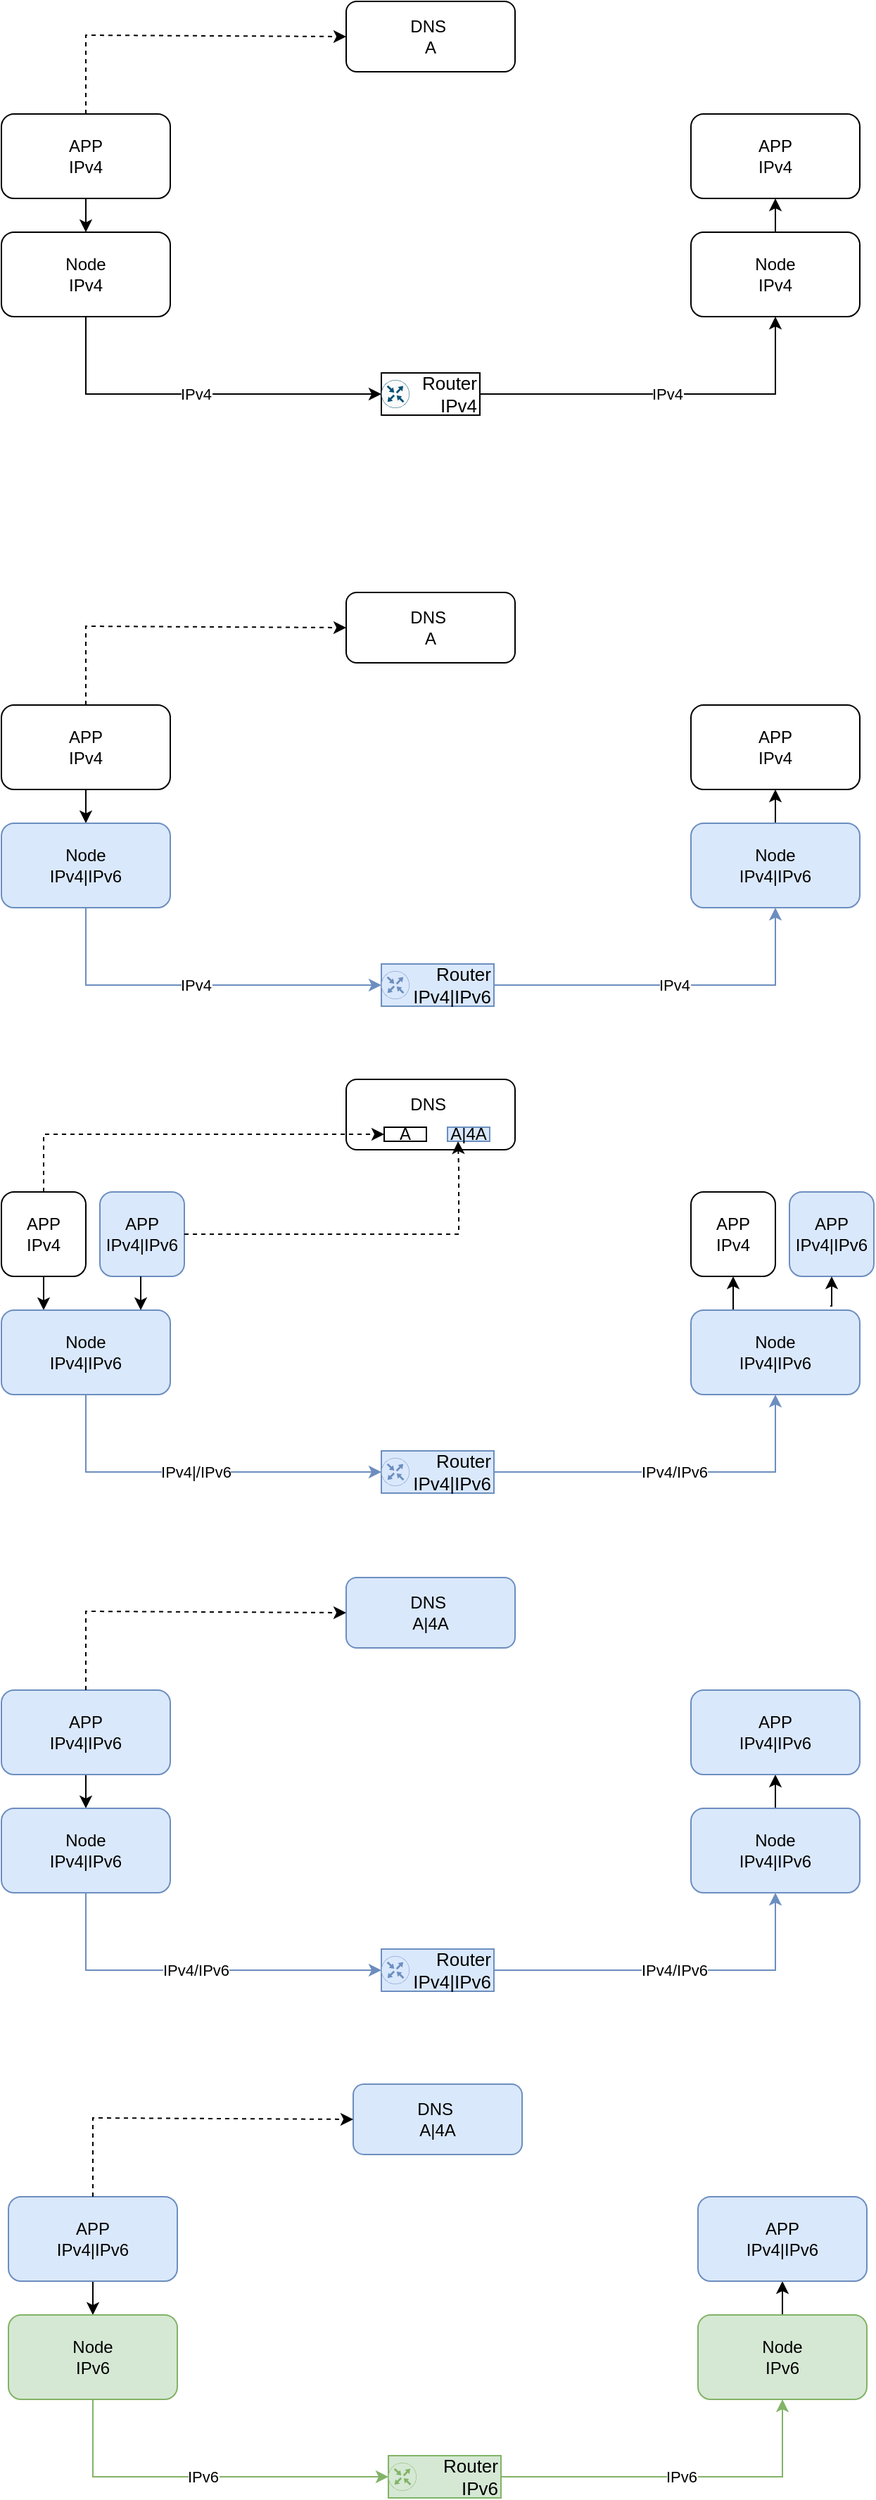 <mxfile version="24.2.5" type="github">
  <diagram name="Page-1" id="hf8vbC5gnfpXznW6TtMR">
    <mxGraphModel dx="954" dy="581" grid="1" gridSize="10" guides="1" tooltips="1" connect="1" arrows="1" fold="1" page="1" pageScale="1" pageWidth="850" pageHeight="1100" math="0" shadow="0">
      <root>
        <mxCell id="0" />
        <mxCell id="1" parent="0" />
        <mxCell id="I-ZQHCLHnSNSRRZjwJ6a-3" value="" style="edgeStyle=orthogonalEdgeStyle;rounded=0;orthogonalLoop=1;jettySize=auto;html=1;" parent="1" source="I-ZQHCLHnSNSRRZjwJ6a-1" target="I-ZQHCLHnSNSRRZjwJ6a-2" edge="1">
          <mxGeometry relative="1" as="geometry" />
        </mxCell>
        <mxCell id="I-ZQHCLHnSNSRRZjwJ6a-1" value="APP&lt;div data-sider-select-id=&quot;33506169-b03d-43fa-859e-f544d424c816&quot;&gt;IPv4&lt;/div&gt;" style="rounded=1;whiteSpace=wrap;html=1;" parent="1" vertex="1">
          <mxGeometry x="50" y="120" width="120" height="60" as="geometry" />
        </mxCell>
        <mxCell id="I-ZQHCLHnSNSRRZjwJ6a-2" value="Node&lt;div&gt;IPv4&lt;/div&gt;" style="whiteSpace=wrap;html=1;rounded=1;" parent="1" vertex="1">
          <mxGeometry x="50" y="204" width="120" height="60" as="geometry" />
        </mxCell>
        <mxCell id="I-ZQHCLHnSNSRRZjwJ6a-4" value="Router&lt;div style=&quot;font-size: 13px;&quot;&gt;IPv4&lt;/div&gt;" style="rounded=0;whiteSpace=wrap;html=1;fontSize=13;verticalAlign=middle;align=right;" parent="1" vertex="1">
          <mxGeometry x="320" y="304" width="70" height="30" as="geometry" />
        </mxCell>
        <mxCell id="I-ZQHCLHnSNSRRZjwJ6a-7" value="DNS&amp;nbsp;&lt;div&gt;A&lt;/div&gt;" style="rounded=1;whiteSpace=wrap;html=1;" parent="1" vertex="1">
          <mxGeometry x="295" y="40" width="120" height="50" as="geometry" />
        </mxCell>
        <mxCell id="I-ZQHCLHnSNSRRZjwJ6a-12" value="" style="edgeStyle=orthogonalEdgeStyle;rounded=0;orthogonalLoop=1;jettySize=auto;html=1;entryX=0.5;entryY=1;entryDx=0;entryDy=0;exitX=0.5;exitY=0;exitDx=0;exitDy=0;" parent="1" source="I-ZQHCLHnSNSRRZjwJ6a-14" target="I-ZQHCLHnSNSRRZjwJ6a-13" edge="1">
          <mxGeometry relative="1" as="geometry">
            <mxPoint x="690" y="184" as="sourcePoint" />
          </mxGeometry>
        </mxCell>
        <mxCell id="I-ZQHCLHnSNSRRZjwJ6a-13" value="APP&lt;div data-sider-select-id=&quot;33506169-b03d-43fa-859e-f544d424c816&quot;&gt;IPv4&lt;/div&gt;" style="rounded=1;whiteSpace=wrap;html=1;" parent="1" vertex="1">
          <mxGeometry x="540" y="120" width="120" height="60" as="geometry" />
        </mxCell>
        <mxCell id="I-ZQHCLHnSNSRRZjwJ6a-14" value="Node&lt;div&gt;IPv4&lt;/div&gt;" style="whiteSpace=wrap;html=1;rounded=1;" parent="1" vertex="1">
          <mxGeometry x="540" y="204" width="120" height="60" as="geometry" />
        </mxCell>
        <mxCell id="I-ZQHCLHnSNSRRZjwJ6a-19" value="" style="sketch=0;points=[[0.5,0,0],[1,0.5,0],[0.5,1,0],[0,0.5,0],[0.145,0.145,0],[0.856,0.145,0],[0.855,0.856,0],[0.145,0.855,0]];verticalLabelPosition=bottom;html=1;verticalAlign=top;aspect=fixed;align=center;pointerEvents=1;shape=mxgraph.cisco19.rect;prIcon=router;fillColor=#FAFAFA;strokeColor=#005073;" parent="1" vertex="1">
          <mxGeometry x="320" y="309" width="20" height="20" as="geometry" />
        </mxCell>
        <mxCell id="I-ZQHCLHnSNSRRZjwJ6a-22" value="IPv4" style="endArrow=classic;html=1;rounded=0;exitX=1;exitY=0.5;exitDx=0;exitDy=0;entryX=0.5;entryY=1;entryDx=0;entryDy=0;" parent="1" source="I-ZQHCLHnSNSRRZjwJ6a-4" target="I-ZQHCLHnSNSRRZjwJ6a-14" edge="1">
          <mxGeometry width="50" height="50" relative="1" as="geometry">
            <mxPoint x="415" y="324" as="sourcePoint" />
            <mxPoint x="465" y="274" as="targetPoint" />
            <Array as="points">
              <mxPoint x="600" y="319" />
            </Array>
          </mxGeometry>
        </mxCell>
        <mxCell id="I-ZQHCLHnSNSRRZjwJ6a-23" value="IPv4" style="endArrow=classic;html=1;rounded=0;exitX=0.5;exitY=1;exitDx=0;exitDy=0;entryX=0;entryY=0.5;entryDx=0;entryDy=0;" parent="1" source="I-ZQHCLHnSNSRRZjwJ6a-2" target="I-ZQHCLHnSNSRRZjwJ6a-4" edge="1">
          <mxGeometry width="50" height="50" relative="1" as="geometry">
            <mxPoint x="140" y="404" as="sourcePoint" />
            <mxPoint x="190" y="354" as="targetPoint" />
            <Array as="points">
              <mxPoint x="110" y="319" />
            </Array>
          </mxGeometry>
        </mxCell>
        <mxCell id="gsKdTAAplyLeZxzxBcaJ-2" value="" style="endArrow=classic;html=1;rounded=0;exitX=0.5;exitY=0;exitDx=0;exitDy=0;entryX=0;entryY=0.5;entryDx=0;entryDy=0;dashed=1;" edge="1" parent="1" source="I-ZQHCLHnSNSRRZjwJ6a-1" target="I-ZQHCLHnSNSRRZjwJ6a-7">
          <mxGeometry width="50" height="50" relative="1" as="geometry">
            <mxPoint x="390" y="234" as="sourcePoint" />
            <mxPoint x="440" y="184" as="targetPoint" />
            <Array as="points">
              <mxPoint x="110" y="64" />
            </Array>
          </mxGeometry>
        </mxCell>
        <mxCell id="gsKdTAAplyLeZxzxBcaJ-4" value="" style="edgeStyle=orthogonalEdgeStyle;rounded=0;orthogonalLoop=1;jettySize=auto;html=1;" edge="1" parent="1" source="gsKdTAAplyLeZxzxBcaJ-5" target="gsKdTAAplyLeZxzxBcaJ-6">
          <mxGeometry relative="1" as="geometry" />
        </mxCell>
        <mxCell id="gsKdTAAplyLeZxzxBcaJ-5" value="APP&lt;div data-sider-select-id=&quot;33506169-b03d-43fa-859e-f544d424c816&quot;&gt;IPv4&lt;/div&gt;" style="rounded=1;whiteSpace=wrap;html=1;" vertex="1" parent="1">
          <mxGeometry x="50" y="540" width="120" height="60" as="geometry" />
        </mxCell>
        <mxCell id="gsKdTAAplyLeZxzxBcaJ-6" value="Node&lt;div&gt;IPv4|IPv6&lt;/div&gt;" style="whiteSpace=wrap;html=1;rounded=1;fillColor=#dae8fc;strokeColor=#6c8ebf;" vertex="1" parent="1">
          <mxGeometry x="50" y="624" width="120" height="60" as="geometry" />
        </mxCell>
        <mxCell id="gsKdTAAplyLeZxzxBcaJ-7" value="Router&lt;div style=&quot;font-size: 13px;&quot;&gt;IPv4|IPv6&lt;/div&gt;" style="rounded=0;whiteSpace=wrap;html=1;fontSize=13;verticalAlign=middle;align=right;fillColor=#dae8fc;strokeColor=#6c8ebf;" vertex="1" parent="1">
          <mxGeometry x="320" y="724" width="80" height="30" as="geometry" />
        </mxCell>
        <mxCell id="gsKdTAAplyLeZxzxBcaJ-8" value="DNS&amp;nbsp;&lt;div&gt;A&lt;/div&gt;" style="rounded=1;whiteSpace=wrap;html=1;" vertex="1" parent="1">
          <mxGeometry x="295" y="460" width="120" height="50" as="geometry" />
        </mxCell>
        <mxCell id="gsKdTAAplyLeZxzxBcaJ-9" value="" style="edgeStyle=orthogonalEdgeStyle;rounded=0;orthogonalLoop=1;jettySize=auto;html=1;entryX=0.5;entryY=1;entryDx=0;entryDy=0;exitX=0.5;exitY=0;exitDx=0;exitDy=0;" edge="1" parent="1" source="gsKdTAAplyLeZxzxBcaJ-11" target="gsKdTAAplyLeZxzxBcaJ-10">
          <mxGeometry relative="1" as="geometry">
            <mxPoint x="690" y="604" as="sourcePoint" />
          </mxGeometry>
        </mxCell>
        <mxCell id="gsKdTAAplyLeZxzxBcaJ-10" value="APP&lt;div data-sider-select-id=&quot;33506169-b03d-43fa-859e-f544d424c816&quot;&gt;IPv4&lt;/div&gt;" style="rounded=1;whiteSpace=wrap;html=1;" vertex="1" parent="1">
          <mxGeometry x="540" y="540" width="120" height="60" as="geometry" />
        </mxCell>
        <mxCell id="gsKdTAAplyLeZxzxBcaJ-11" value="Node&lt;div&gt;IPv4|IPv6&lt;/div&gt;" style="whiteSpace=wrap;html=1;rounded=1;fillColor=#dae8fc;strokeColor=#6c8ebf;" vertex="1" parent="1">
          <mxGeometry x="540" y="624" width="120" height="60" as="geometry" />
        </mxCell>
        <mxCell id="gsKdTAAplyLeZxzxBcaJ-12" value="" style="sketch=0;points=[[0.5,0,0],[1,0.5,0],[0.5,1,0],[0,0.5,0],[0.145,0.145,0],[0.856,0.145,0],[0.855,0.856,0],[0.145,0.855,0]];verticalLabelPosition=bottom;html=1;verticalAlign=top;aspect=fixed;align=center;pointerEvents=1;shape=mxgraph.cisco19.rect;prIcon=router;fillColor=#dae8fc;strokeColor=#6c8ebf;" vertex="1" parent="1">
          <mxGeometry x="320" y="729" width="20" height="20" as="geometry" />
        </mxCell>
        <mxCell id="gsKdTAAplyLeZxzxBcaJ-13" value="IPv4" style="endArrow=classic;html=1;rounded=0;exitX=1;exitY=0.5;exitDx=0;exitDy=0;entryX=0.5;entryY=1;entryDx=0;entryDy=0;fillColor=#dae8fc;strokeColor=#6c8ebf;" edge="1" parent="1" source="gsKdTAAplyLeZxzxBcaJ-7" target="gsKdTAAplyLeZxzxBcaJ-11">
          <mxGeometry width="50" height="50" relative="1" as="geometry">
            <mxPoint x="415" y="744" as="sourcePoint" />
            <mxPoint x="465" y="694" as="targetPoint" />
            <Array as="points">
              <mxPoint x="600" y="739" />
            </Array>
          </mxGeometry>
        </mxCell>
        <mxCell id="gsKdTAAplyLeZxzxBcaJ-14" value="IPv4" style="endArrow=classic;html=1;rounded=0;exitX=0.5;exitY=1;exitDx=0;exitDy=0;entryX=0;entryY=0.5;entryDx=0;entryDy=0;fillColor=#dae8fc;strokeColor=#6c8ebf;" edge="1" parent="1" source="gsKdTAAplyLeZxzxBcaJ-6" target="gsKdTAAplyLeZxzxBcaJ-7">
          <mxGeometry width="50" height="50" relative="1" as="geometry">
            <mxPoint x="140" y="824" as="sourcePoint" />
            <mxPoint x="190" y="774" as="targetPoint" />
            <Array as="points">
              <mxPoint x="110" y="739" />
            </Array>
          </mxGeometry>
        </mxCell>
        <mxCell id="gsKdTAAplyLeZxzxBcaJ-15" value="" style="endArrow=classic;html=1;rounded=0;exitX=0.5;exitY=0;exitDx=0;exitDy=0;entryX=0;entryY=0.5;entryDx=0;entryDy=0;dashed=1;" edge="1" parent="1" source="gsKdTAAplyLeZxzxBcaJ-5" target="gsKdTAAplyLeZxzxBcaJ-8">
          <mxGeometry width="50" height="50" relative="1" as="geometry">
            <mxPoint x="390" y="654" as="sourcePoint" />
            <mxPoint x="440" y="604" as="targetPoint" />
            <Array as="points">
              <mxPoint x="110" y="484" />
            </Array>
          </mxGeometry>
        </mxCell>
        <mxCell id="gsKdTAAplyLeZxzxBcaJ-16" value="" style="edgeStyle=orthogonalEdgeStyle;rounded=0;orthogonalLoop=1;jettySize=auto;html=1;" edge="1" parent="1" source="gsKdTAAplyLeZxzxBcaJ-17" target="gsKdTAAplyLeZxzxBcaJ-18">
          <mxGeometry relative="1" as="geometry">
            <Array as="points">
              <mxPoint x="80" y="966" />
              <mxPoint x="80" y="966" />
            </Array>
          </mxGeometry>
        </mxCell>
        <mxCell id="gsKdTAAplyLeZxzxBcaJ-17" value="APP&lt;div data-sider-select-id=&quot;33506169-b03d-43fa-859e-f544d424c816&quot;&gt;IPv4&lt;/div&gt;" style="rounded=1;whiteSpace=wrap;html=1;" vertex="1" parent="1">
          <mxGeometry x="50" y="886" width="60" height="60" as="geometry" />
        </mxCell>
        <mxCell id="gsKdTAAplyLeZxzxBcaJ-18" value="Node&lt;div&gt;IPv4|IPv6&lt;/div&gt;" style="whiteSpace=wrap;html=1;rounded=1;fillColor=#dae8fc;strokeColor=#6c8ebf;" vertex="1" parent="1">
          <mxGeometry x="50" y="970" width="120" height="60" as="geometry" />
        </mxCell>
        <mxCell id="gsKdTAAplyLeZxzxBcaJ-19" value="Router&lt;div style=&quot;font-size: 13px;&quot;&gt;IPv4|IPv6&lt;/div&gt;" style="rounded=0;whiteSpace=wrap;html=1;fontSize=13;verticalAlign=middle;align=right;fillColor=#dae8fc;strokeColor=#6c8ebf;" vertex="1" parent="1">
          <mxGeometry x="320" y="1070" width="80" height="30" as="geometry" />
        </mxCell>
        <mxCell id="gsKdTAAplyLeZxzxBcaJ-20" value="DNS&amp;nbsp;&lt;div&gt;&lt;br&gt;&lt;/div&gt;" style="rounded=1;whiteSpace=wrap;html=1;" vertex="1" parent="1">
          <mxGeometry x="295" y="806" width="120" height="50" as="geometry" />
        </mxCell>
        <mxCell id="gsKdTAAplyLeZxzxBcaJ-21" value="" style="edgeStyle=orthogonalEdgeStyle;rounded=0;orthogonalLoop=1;jettySize=auto;html=1;entryX=0.5;entryY=1;entryDx=0;entryDy=0;exitX=0.5;exitY=0;exitDx=0;exitDy=0;" edge="1" parent="1" source="gsKdTAAplyLeZxzxBcaJ-23" target="gsKdTAAplyLeZxzxBcaJ-22">
          <mxGeometry relative="1" as="geometry">
            <mxPoint x="690" y="950" as="sourcePoint" />
          </mxGeometry>
        </mxCell>
        <mxCell id="gsKdTAAplyLeZxzxBcaJ-22" value="APP&lt;div data-sider-select-id=&quot;33506169-b03d-43fa-859e-f544d424c816&quot;&gt;IPv4&lt;/div&gt;" style="rounded=1;whiteSpace=wrap;html=1;" vertex="1" parent="1">
          <mxGeometry x="540" y="886" width="60" height="60" as="geometry" />
        </mxCell>
        <mxCell id="gsKdTAAplyLeZxzxBcaJ-23" value="Node&lt;div&gt;IPv4|IPv6&lt;/div&gt;" style="whiteSpace=wrap;html=1;rounded=1;fillColor=#dae8fc;strokeColor=#6c8ebf;" vertex="1" parent="1">
          <mxGeometry x="540" y="970" width="120" height="60" as="geometry" />
        </mxCell>
        <mxCell id="gsKdTAAplyLeZxzxBcaJ-24" value="" style="sketch=0;points=[[0.5,0,0],[1,0.5,0],[0.5,1,0],[0,0.5,0],[0.145,0.145,0],[0.856,0.145,0],[0.855,0.856,0],[0.145,0.855,0]];verticalLabelPosition=bottom;html=1;verticalAlign=top;aspect=fixed;align=center;pointerEvents=1;shape=mxgraph.cisco19.rect;prIcon=router;fillColor=#dae8fc;strokeColor=#6c8ebf;" vertex="1" parent="1">
          <mxGeometry x="320" y="1075" width="20" height="20" as="geometry" />
        </mxCell>
        <mxCell id="gsKdTAAplyLeZxzxBcaJ-25" value="IPv4/IPv6" style="endArrow=classic;html=1;rounded=0;exitX=1;exitY=0.5;exitDx=0;exitDy=0;entryX=0.5;entryY=1;entryDx=0;entryDy=0;fillColor=#dae8fc;strokeColor=#6c8ebf;" edge="1" parent="1" source="gsKdTAAplyLeZxzxBcaJ-19" target="gsKdTAAplyLeZxzxBcaJ-23">
          <mxGeometry width="50" height="50" relative="1" as="geometry">
            <mxPoint x="415" y="1090" as="sourcePoint" />
            <mxPoint x="465" y="1040" as="targetPoint" />
            <Array as="points">
              <mxPoint x="600" y="1085" />
            </Array>
          </mxGeometry>
        </mxCell>
        <mxCell id="gsKdTAAplyLeZxzxBcaJ-26" value="IPv4|/IPv6" style="endArrow=classic;html=1;rounded=0;exitX=0.5;exitY=1;exitDx=0;exitDy=0;entryX=0;entryY=0.5;entryDx=0;entryDy=0;fillColor=#dae8fc;strokeColor=#6c8ebf;" edge="1" parent="1" source="gsKdTAAplyLeZxzxBcaJ-18" target="gsKdTAAplyLeZxzxBcaJ-19">
          <mxGeometry width="50" height="50" relative="1" as="geometry">
            <mxPoint x="140" y="1170" as="sourcePoint" />
            <mxPoint x="190" y="1120" as="targetPoint" />
            <Array as="points">
              <mxPoint x="110" y="1085" />
            </Array>
          </mxGeometry>
        </mxCell>
        <mxCell id="gsKdTAAplyLeZxzxBcaJ-27" value="" style="endArrow=classic;html=1;rounded=0;exitX=0.5;exitY=0;exitDx=0;exitDy=0;entryX=0;entryY=0.5;entryDx=0;entryDy=0;dashed=1;" edge="1" parent="1" source="gsKdTAAplyLeZxzxBcaJ-17" target="gsKdTAAplyLeZxzxBcaJ-35">
          <mxGeometry width="50" height="50" relative="1" as="geometry">
            <mxPoint x="390" y="1000" as="sourcePoint" />
            <mxPoint x="440" y="950" as="targetPoint" />
            <Array as="points">
              <mxPoint x="80" y="845" />
            </Array>
          </mxGeometry>
        </mxCell>
        <mxCell id="gsKdTAAplyLeZxzxBcaJ-28" value="APP&lt;div data-sider-select-id=&quot;33506169-b03d-43fa-859e-f544d424c816&quot;&gt;IPv4|IPv6&lt;/div&gt;" style="rounded=1;whiteSpace=wrap;html=1;fillColor=#dae8fc;strokeColor=#6c8ebf;" vertex="1" parent="1">
          <mxGeometry x="610" y="886" width="60" height="60" as="geometry" />
        </mxCell>
        <mxCell id="gsKdTAAplyLeZxzxBcaJ-29" value="" style="edgeStyle=orthogonalEdgeStyle;rounded=0;orthogonalLoop=1;jettySize=auto;html=1;exitX=0.825;exitY=-0.05;exitDx=0;exitDy=0;entryX=0.5;entryY=1;entryDx=0;entryDy=0;exitPerimeter=0;" edge="1" parent="1" source="gsKdTAAplyLeZxzxBcaJ-23" target="gsKdTAAplyLeZxzxBcaJ-28">
          <mxGeometry relative="1" as="geometry">
            <mxPoint x="610" y="980" as="sourcePoint" />
            <mxPoint x="650" y="950" as="targetPoint" />
          </mxGeometry>
        </mxCell>
        <mxCell id="gsKdTAAplyLeZxzxBcaJ-31" value="APP&lt;div data-sider-select-id=&quot;33506169-b03d-43fa-859e-f544d424c816&quot;&gt;IPv4|IPv6&lt;/div&gt;" style="rounded=1;whiteSpace=wrap;html=1;fillColor=#dae8fc;strokeColor=#6c8ebf;" vertex="1" parent="1">
          <mxGeometry x="120" y="886" width="60" height="60" as="geometry" />
        </mxCell>
        <mxCell id="gsKdTAAplyLeZxzxBcaJ-34" value="" style="edgeStyle=orthogonalEdgeStyle;rounded=0;orthogonalLoop=1;jettySize=auto;html=1;" edge="1" parent="1">
          <mxGeometry relative="1" as="geometry">
            <mxPoint x="149" y="946" as="sourcePoint" />
            <mxPoint x="149" y="970" as="targetPoint" />
            <Array as="points">
              <mxPoint x="149" y="966" />
              <mxPoint x="149" y="966" />
            </Array>
          </mxGeometry>
        </mxCell>
        <mxCell id="gsKdTAAplyLeZxzxBcaJ-35" value="A" style="rounded=0;whiteSpace=wrap;html=1;" vertex="1" parent="1">
          <mxGeometry x="322" y="840" width="30" height="10" as="geometry" />
        </mxCell>
        <mxCell id="gsKdTAAplyLeZxzxBcaJ-36" value="A|4A" style="rounded=0;whiteSpace=wrap;html=1;fillColor=#dae8fc;strokeColor=#6c8ebf;" vertex="1" parent="1">
          <mxGeometry x="367" y="840" width="30" height="10" as="geometry" />
        </mxCell>
        <mxCell id="gsKdTAAplyLeZxzxBcaJ-38" value="" style="endArrow=classic;html=1;rounded=0;exitX=1;exitY=0.5;exitDx=0;exitDy=0;entryX=0.25;entryY=1;entryDx=0;entryDy=0;dashed=1;" edge="1" parent="1" source="gsKdTAAplyLeZxzxBcaJ-31" target="gsKdTAAplyLeZxzxBcaJ-36">
          <mxGeometry width="50" height="50" relative="1" as="geometry">
            <mxPoint x="90" y="896" as="sourcePoint" />
            <mxPoint x="332" y="855" as="targetPoint" />
            <Array as="points">
              <mxPoint x="375" y="916" />
              <mxPoint x="375" y="870" />
            </Array>
          </mxGeometry>
        </mxCell>
        <mxCell id="gsKdTAAplyLeZxzxBcaJ-39" value="" style="edgeStyle=orthogonalEdgeStyle;rounded=0;orthogonalLoop=1;jettySize=auto;html=1;" edge="1" parent="1" source="gsKdTAAplyLeZxzxBcaJ-40" target="gsKdTAAplyLeZxzxBcaJ-41">
          <mxGeometry relative="1" as="geometry" />
        </mxCell>
        <mxCell id="gsKdTAAplyLeZxzxBcaJ-40" value="APP&lt;div data-sider-select-id=&quot;33506169-b03d-43fa-859e-f544d424c816&quot;&gt;IPv4|IPv6&lt;/div&gt;" style="rounded=1;whiteSpace=wrap;html=1;fillColor=#dae8fc;strokeColor=#6c8ebf;" vertex="1" parent="1">
          <mxGeometry x="50" y="1240" width="120" height="60" as="geometry" />
        </mxCell>
        <mxCell id="gsKdTAAplyLeZxzxBcaJ-41" value="Node&lt;div&gt;IPv4|IPv6&lt;/div&gt;" style="whiteSpace=wrap;html=1;rounded=1;fillColor=#dae8fc;strokeColor=#6c8ebf;" vertex="1" parent="1">
          <mxGeometry x="50" y="1324" width="120" height="60" as="geometry" />
        </mxCell>
        <mxCell id="gsKdTAAplyLeZxzxBcaJ-42" value="Router&lt;div style=&quot;font-size: 13px;&quot;&gt;IPv4|IPv6&lt;/div&gt;" style="rounded=0;whiteSpace=wrap;html=1;fontSize=13;verticalAlign=middle;align=right;fillColor=#dae8fc;strokeColor=#6c8ebf;" vertex="1" parent="1">
          <mxGeometry x="320" y="1424" width="80" height="30" as="geometry" />
        </mxCell>
        <mxCell id="gsKdTAAplyLeZxzxBcaJ-43" value="DNS&amp;nbsp;&lt;div&gt;A|4A&lt;/div&gt;" style="rounded=1;whiteSpace=wrap;html=1;fillColor=#dae8fc;strokeColor=#6c8ebf;" vertex="1" parent="1">
          <mxGeometry x="295" y="1160" width="120" height="50" as="geometry" />
        </mxCell>
        <mxCell id="gsKdTAAplyLeZxzxBcaJ-44" value="" style="edgeStyle=orthogonalEdgeStyle;rounded=0;orthogonalLoop=1;jettySize=auto;html=1;entryX=0.5;entryY=1;entryDx=0;entryDy=0;exitX=0.5;exitY=0;exitDx=0;exitDy=0;" edge="1" parent="1" source="gsKdTAAplyLeZxzxBcaJ-46" target="gsKdTAAplyLeZxzxBcaJ-45">
          <mxGeometry relative="1" as="geometry">
            <mxPoint x="690" y="1304" as="sourcePoint" />
          </mxGeometry>
        </mxCell>
        <mxCell id="gsKdTAAplyLeZxzxBcaJ-45" value="APP&lt;div data-sider-select-id=&quot;33506169-b03d-43fa-859e-f544d424c816&quot;&gt;IPv4|IPv6&lt;/div&gt;" style="rounded=1;whiteSpace=wrap;html=1;fillColor=#dae8fc;strokeColor=#6c8ebf;" vertex="1" parent="1">
          <mxGeometry x="540" y="1240" width="120" height="60" as="geometry" />
        </mxCell>
        <mxCell id="gsKdTAAplyLeZxzxBcaJ-46" value="Node&lt;div&gt;IPv4|IPv6&lt;/div&gt;" style="whiteSpace=wrap;html=1;rounded=1;fillColor=#dae8fc;strokeColor=#6c8ebf;" vertex="1" parent="1">
          <mxGeometry x="540" y="1324" width="120" height="60" as="geometry" />
        </mxCell>
        <mxCell id="gsKdTAAplyLeZxzxBcaJ-47" value="" style="sketch=0;points=[[0.5,0,0],[1,0.5,0],[0.5,1,0],[0,0.5,0],[0.145,0.145,0],[0.856,0.145,0],[0.855,0.856,0],[0.145,0.855,0]];verticalLabelPosition=bottom;html=1;verticalAlign=top;aspect=fixed;align=center;pointerEvents=1;shape=mxgraph.cisco19.rect;prIcon=router;fillColor=#dae8fc;strokeColor=#6c8ebf;" vertex="1" parent="1">
          <mxGeometry x="320" y="1429" width="20" height="20" as="geometry" />
        </mxCell>
        <mxCell id="gsKdTAAplyLeZxzxBcaJ-48" value="IPv4/IPv6" style="endArrow=classic;html=1;rounded=0;exitX=1;exitY=0.5;exitDx=0;exitDy=0;entryX=0.5;entryY=1;entryDx=0;entryDy=0;fillColor=#dae8fc;strokeColor=#6c8ebf;" edge="1" parent="1" source="gsKdTAAplyLeZxzxBcaJ-42" target="gsKdTAAplyLeZxzxBcaJ-46">
          <mxGeometry width="50" height="50" relative="1" as="geometry">
            <mxPoint x="415" y="1444" as="sourcePoint" />
            <mxPoint x="465" y="1394" as="targetPoint" />
            <Array as="points">
              <mxPoint x="600" y="1439" />
            </Array>
          </mxGeometry>
        </mxCell>
        <mxCell id="gsKdTAAplyLeZxzxBcaJ-49" value="IPv4/IPv6" style="endArrow=classic;html=1;rounded=0;exitX=0.5;exitY=1;exitDx=0;exitDy=0;entryX=0;entryY=0.5;entryDx=0;entryDy=0;fillColor=#dae8fc;strokeColor=#6c8ebf;" edge="1" parent="1" source="gsKdTAAplyLeZxzxBcaJ-41" target="gsKdTAAplyLeZxzxBcaJ-42">
          <mxGeometry width="50" height="50" relative="1" as="geometry">
            <mxPoint x="140" y="1524" as="sourcePoint" />
            <mxPoint x="190" y="1474" as="targetPoint" />
            <Array as="points">
              <mxPoint x="110" y="1439" />
            </Array>
          </mxGeometry>
        </mxCell>
        <mxCell id="gsKdTAAplyLeZxzxBcaJ-50" value="" style="endArrow=classic;html=1;rounded=0;exitX=0.5;exitY=0;exitDx=0;exitDy=0;entryX=0;entryY=0.5;entryDx=0;entryDy=0;dashed=1;" edge="1" parent="1" source="gsKdTAAplyLeZxzxBcaJ-40" target="gsKdTAAplyLeZxzxBcaJ-43">
          <mxGeometry width="50" height="50" relative="1" as="geometry">
            <mxPoint x="390" y="1354" as="sourcePoint" />
            <mxPoint x="440" y="1304" as="targetPoint" />
            <Array as="points">
              <mxPoint x="110" y="1184" />
            </Array>
          </mxGeometry>
        </mxCell>
        <mxCell id="gsKdTAAplyLeZxzxBcaJ-51" value="" style="edgeStyle=orthogonalEdgeStyle;rounded=0;orthogonalLoop=1;jettySize=auto;html=1;" edge="1" parent="1" source="gsKdTAAplyLeZxzxBcaJ-52" target="gsKdTAAplyLeZxzxBcaJ-53">
          <mxGeometry relative="1" as="geometry" />
        </mxCell>
        <mxCell id="gsKdTAAplyLeZxzxBcaJ-52" value="APP&lt;div data-sider-select-id=&quot;33506169-b03d-43fa-859e-f544d424c816&quot;&gt;IPv4|IPv6&lt;/div&gt;" style="rounded=1;whiteSpace=wrap;html=1;fillColor=#dae8fc;strokeColor=#6c8ebf;" vertex="1" parent="1">
          <mxGeometry x="55" y="1600" width="120" height="60" as="geometry" />
        </mxCell>
        <mxCell id="gsKdTAAplyLeZxzxBcaJ-53" value="Node&lt;div&gt;IPv6&lt;/div&gt;" style="whiteSpace=wrap;html=1;rounded=1;fillColor=#d5e8d4;strokeColor=#82b366;" vertex="1" parent="1">
          <mxGeometry x="55" y="1684" width="120" height="60" as="geometry" />
        </mxCell>
        <mxCell id="gsKdTAAplyLeZxzxBcaJ-54" value="Router&lt;div style=&quot;font-size: 13px;&quot;&gt;IPv6&lt;/div&gt;" style="rounded=0;whiteSpace=wrap;html=1;fontSize=13;verticalAlign=middle;align=right;fillColor=#d5e8d4;strokeColor=#82b366;" vertex="1" parent="1">
          <mxGeometry x="325" y="1784" width="80" height="30" as="geometry" />
        </mxCell>
        <mxCell id="gsKdTAAplyLeZxzxBcaJ-55" value="DNS&amp;nbsp;&lt;div&gt;A|4A&lt;/div&gt;" style="rounded=1;whiteSpace=wrap;html=1;fillColor=#dae8fc;strokeColor=#6c8ebf;" vertex="1" parent="1">
          <mxGeometry x="300" y="1520" width="120" height="50" as="geometry" />
        </mxCell>
        <mxCell id="gsKdTAAplyLeZxzxBcaJ-56" value="" style="edgeStyle=orthogonalEdgeStyle;rounded=0;orthogonalLoop=1;jettySize=auto;html=1;entryX=0.5;entryY=1;entryDx=0;entryDy=0;exitX=0.5;exitY=0;exitDx=0;exitDy=0;" edge="1" parent="1" source="gsKdTAAplyLeZxzxBcaJ-58" target="gsKdTAAplyLeZxzxBcaJ-57">
          <mxGeometry relative="1" as="geometry">
            <mxPoint x="695" y="1664" as="sourcePoint" />
          </mxGeometry>
        </mxCell>
        <mxCell id="gsKdTAAplyLeZxzxBcaJ-57" value="APP&lt;div data-sider-select-id=&quot;33506169-b03d-43fa-859e-f544d424c816&quot;&gt;IPv4|IPv6&lt;/div&gt;" style="rounded=1;whiteSpace=wrap;html=1;fillColor=#dae8fc;strokeColor=#6c8ebf;" vertex="1" parent="1">
          <mxGeometry x="545" y="1600" width="120" height="60" as="geometry" />
        </mxCell>
        <mxCell id="gsKdTAAplyLeZxzxBcaJ-58" value="Node&lt;div&gt;IPv6&lt;/div&gt;" style="whiteSpace=wrap;html=1;rounded=1;fillColor=#d5e8d4;strokeColor=#82b366;" vertex="1" parent="1">
          <mxGeometry x="545" y="1684" width="120" height="60" as="geometry" />
        </mxCell>
        <mxCell id="gsKdTAAplyLeZxzxBcaJ-59" value="" style="sketch=0;points=[[0.5,0,0],[1,0.5,0],[0.5,1,0],[0,0.5,0],[0.145,0.145,0],[0.856,0.145,0],[0.855,0.856,0],[0.145,0.855,0]];verticalLabelPosition=bottom;html=1;verticalAlign=top;aspect=fixed;align=center;pointerEvents=1;shape=mxgraph.cisco19.rect;prIcon=router;fillColor=#d5e8d4;strokeColor=#82b366;" vertex="1" parent="1">
          <mxGeometry x="325" y="1789" width="20" height="20" as="geometry" />
        </mxCell>
        <mxCell id="gsKdTAAplyLeZxzxBcaJ-60" value="IPv6" style="endArrow=classic;html=1;rounded=0;exitX=1;exitY=0.5;exitDx=0;exitDy=0;entryX=0.5;entryY=1;entryDx=0;entryDy=0;fillColor=#d5e8d4;strokeColor=#82b366;" edge="1" parent="1" source="gsKdTAAplyLeZxzxBcaJ-54" target="gsKdTAAplyLeZxzxBcaJ-58">
          <mxGeometry width="50" height="50" relative="1" as="geometry">
            <mxPoint x="420" y="1804" as="sourcePoint" />
            <mxPoint x="470" y="1754" as="targetPoint" />
            <Array as="points">
              <mxPoint x="605" y="1799" />
            </Array>
          </mxGeometry>
        </mxCell>
        <mxCell id="gsKdTAAplyLeZxzxBcaJ-61" value="IPv6" style="endArrow=classic;html=1;rounded=0;exitX=0.5;exitY=1;exitDx=0;exitDy=0;entryX=0;entryY=0.5;entryDx=0;entryDy=0;fillColor=#d5e8d4;strokeColor=#82b366;" edge="1" parent="1" source="gsKdTAAplyLeZxzxBcaJ-53" target="gsKdTAAplyLeZxzxBcaJ-54">
          <mxGeometry width="50" height="50" relative="1" as="geometry">
            <mxPoint x="145" y="1884" as="sourcePoint" />
            <mxPoint x="195" y="1834" as="targetPoint" />
            <Array as="points">
              <mxPoint x="115" y="1799" />
            </Array>
          </mxGeometry>
        </mxCell>
        <mxCell id="gsKdTAAplyLeZxzxBcaJ-62" value="" style="endArrow=classic;html=1;rounded=0;exitX=0.5;exitY=0;exitDx=0;exitDy=0;entryX=0;entryY=0.5;entryDx=0;entryDy=0;dashed=1;" edge="1" parent="1" source="gsKdTAAplyLeZxzxBcaJ-52" target="gsKdTAAplyLeZxzxBcaJ-55">
          <mxGeometry width="50" height="50" relative="1" as="geometry">
            <mxPoint x="395" y="1714" as="sourcePoint" />
            <mxPoint x="445" y="1664" as="targetPoint" />
            <Array as="points">
              <mxPoint x="115" y="1544" />
            </Array>
          </mxGeometry>
        </mxCell>
      </root>
    </mxGraphModel>
  </diagram>
</mxfile>
